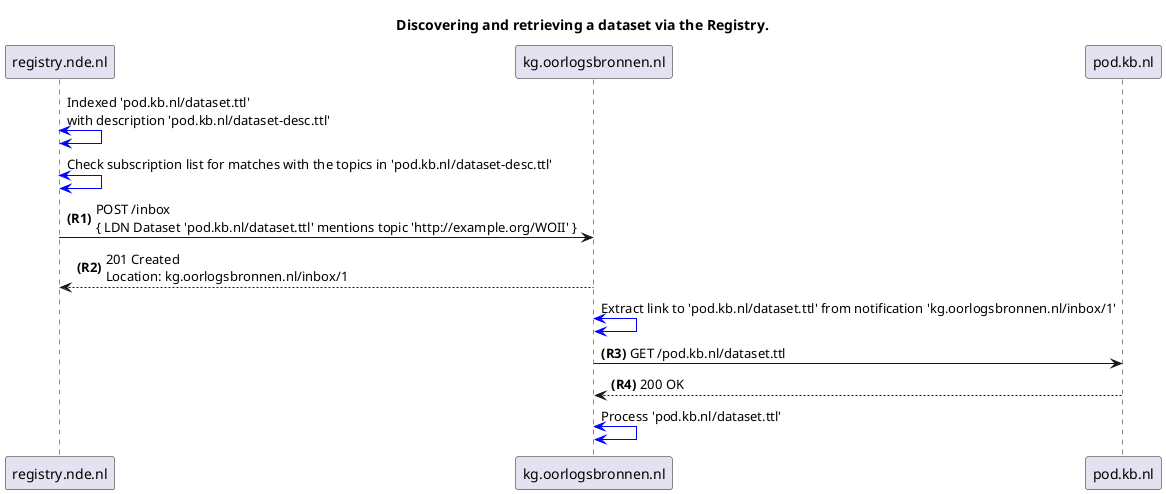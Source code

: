@startuml dataset-discovery

title
 Discovering and retrieving a dataset via the Registry.
end title

autonumber "<b>(R0)"
participant registry.nde.nl as R
participant kg.oorlogsbronnen.nl as S
participant pod.kb.nl as Pod

autonumber stop
R <-[#0000FF]> R: Indexed 'pod.kb.nl/dataset.ttl'\nwith description 'pod.kb.nl/dataset-desc.ttl'
R <-[#0000FF]> R: Check subscription list for matches with the topics in 'pod.kb.nl/dataset-desc.ttl'

autonumber resume
R -> S: POST /inbox\n{ LDN Dataset 'pod.kb.nl/dataset.ttl' mentions topic 'http://example.org/WOII' }
R <-- S: 201 Created\nLocation: kg.oorlogsbronnen.nl/inbox/1

autonumber stop
S <-[#0000FF]> S: Extract link to 'pod.kb.nl/dataset.ttl' from notification 'kg.oorlogsbronnen.nl/inbox/1'

autonumber resume
S -> Pod: GET /pod.kb.nl/dataset.ttl
S <-- Pod: 200 OK

autonumber stop
S <-[#0000FF]> S: Process 'pod.kb.nl/dataset.ttl'

@enduml